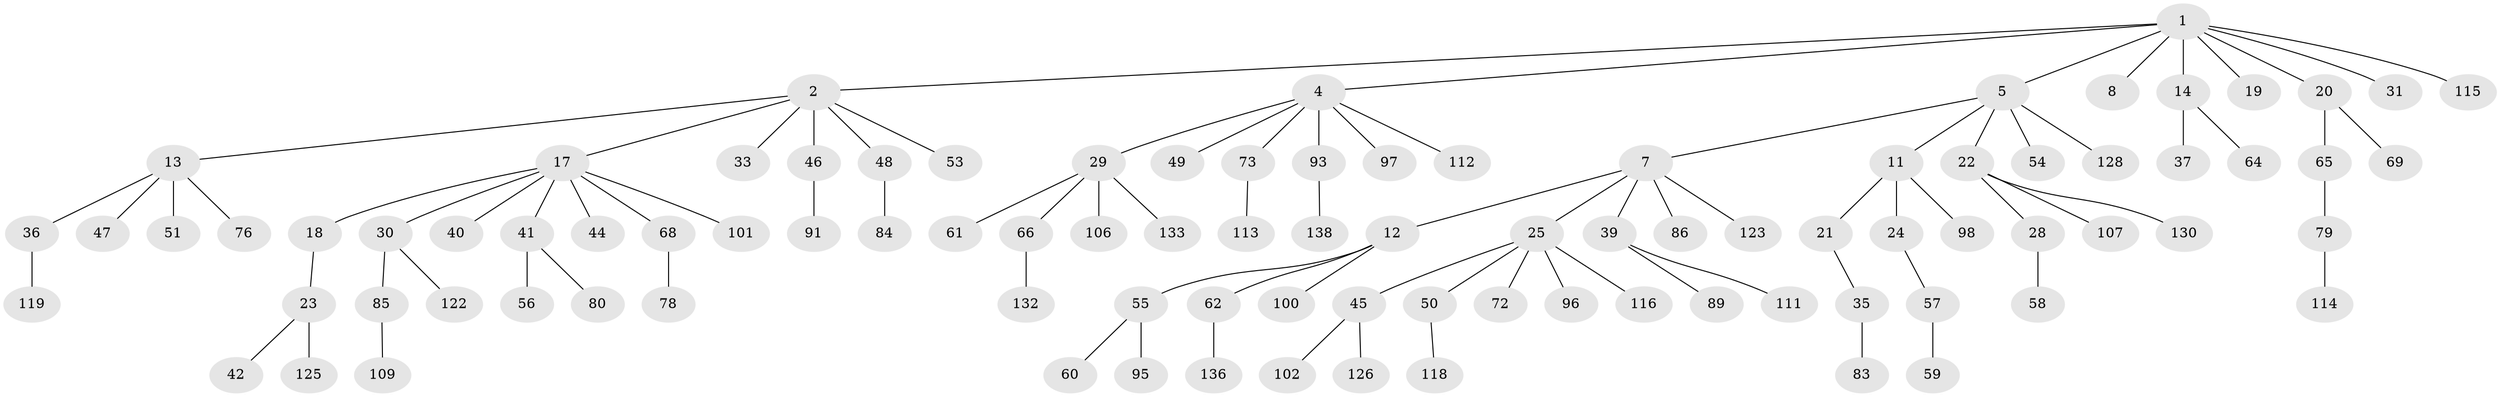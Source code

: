 // Generated by graph-tools (version 1.1) at 2025/24/03/03/25 07:24:07]
// undirected, 95 vertices, 94 edges
graph export_dot {
graph [start="1"]
  node [color=gray90,style=filled];
  1 [super="+3"];
  2 [super="+9"];
  4 [super="+10"];
  5 [super="+6"];
  7 [super="+15"];
  8 [super="+34"];
  11 [super="+94"];
  12 [super="+27"];
  13 [super="+16"];
  14 [super="+108"];
  17 [super="+26"];
  18;
  19;
  20 [super="+99"];
  21 [super="+82"];
  22 [super="+32"];
  23 [super="+75"];
  24 [super="+127"];
  25 [super="+77"];
  28 [super="+38"];
  29 [super="+43"];
  30 [super="+63"];
  31;
  33;
  35 [super="+70"];
  36;
  37 [super="+137"];
  39 [super="+52"];
  40;
  41;
  42;
  44;
  45 [super="+71"];
  46 [super="+88"];
  47;
  48 [super="+74"];
  49;
  50 [super="+92"];
  51;
  53;
  54;
  55 [super="+81"];
  56;
  57 [super="+110"];
  58 [super="+90"];
  59 [super="+103"];
  60;
  61 [super="+134"];
  62;
  64 [super="+67"];
  65;
  66 [super="+124"];
  68 [super="+105"];
  69 [super="+87"];
  72;
  73 [super="+104"];
  76;
  78 [super="+121"];
  79 [super="+135"];
  80;
  83;
  84;
  85;
  86;
  89;
  91;
  93;
  95;
  96;
  97;
  98 [super="+131"];
  100;
  101;
  102;
  106;
  107;
  109;
  111;
  112;
  113;
  114;
  115;
  116 [super="+117"];
  118 [super="+129"];
  119 [super="+120"];
  122;
  123;
  125;
  126;
  128;
  130;
  132;
  133;
  136;
  138;
  1 -- 2;
  1 -- 8;
  1 -- 20;
  1 -- 31;
  1 -- 115;
  1 -- 4;
  1 -- 5;
  1 -- 19;
  1 -- 14;
  2 -- 13;
  2 -- 33;
  2 -- 48;
  2 -- 17;
  2 -- 53;
  2 -- 46;
  4 -- 29;
  4 -- 112;
  4 -- 97;
  4 -- 49;
  4 -- 73;
  4 -- 93;
  5 -- 7;
  5 -- 128;
  5 -- 54;
  5 -- 22;
  5 -- 11;
  7 -- 12;
  7 -- 25;
  7 -- 123;
  7 -- 39;
  7 -- 86;
  11 -- 21;
  11 -- 24;
  11 -- 98;
  12 -- 55;
  12 -- 100;
  12 -- 62;
  13 -- 47;
  13 -- 76;
  13 -- 51;
  13 -- 36;
  14 -- 37;
  14 -- 64;
  17 -- 18;
  17 -- 30;
  17 -- 41;
  17 -- 44;
  17 -- 68;
  17 -- 40;
  17 -- 101;
  18 -- 23;
  20 -- 65;
  20 -- 69;
  21 -- 35;
  22 -- 28;
  22 -- 130;
  22 -- 107;
  23 -- 42;
  23 -- 125;
  24 -- 57;
  25 -- 45;
  25 -- 50;
  25 -- 72;
  25 -- 96;
  25 -- 116;
  28 -- 58;
  29 -- 61;
  29 -- 133;
  29 -- 66;
  29 -- 106;
  30 -- 85;
  30 -- 122;
  35 -- 83;
  36 -- 119;
  39 -- 89;
  39 -- 111;
  41 -- 56;
  41 -- 80;
  45 -- 126;
  45 -- 102;
  46 -- 91;
  48 -- 84;
  50 -- 118;
  55 -- 60;
  55 -- 95;
  57 -- 59;
  62 -- 136;
  65 -- 79;
  66 -- 132;
  68 -- 78;
  73 -- 113;
  79 -- 114;
  85 -- 109;
  93 -- 138;
}
